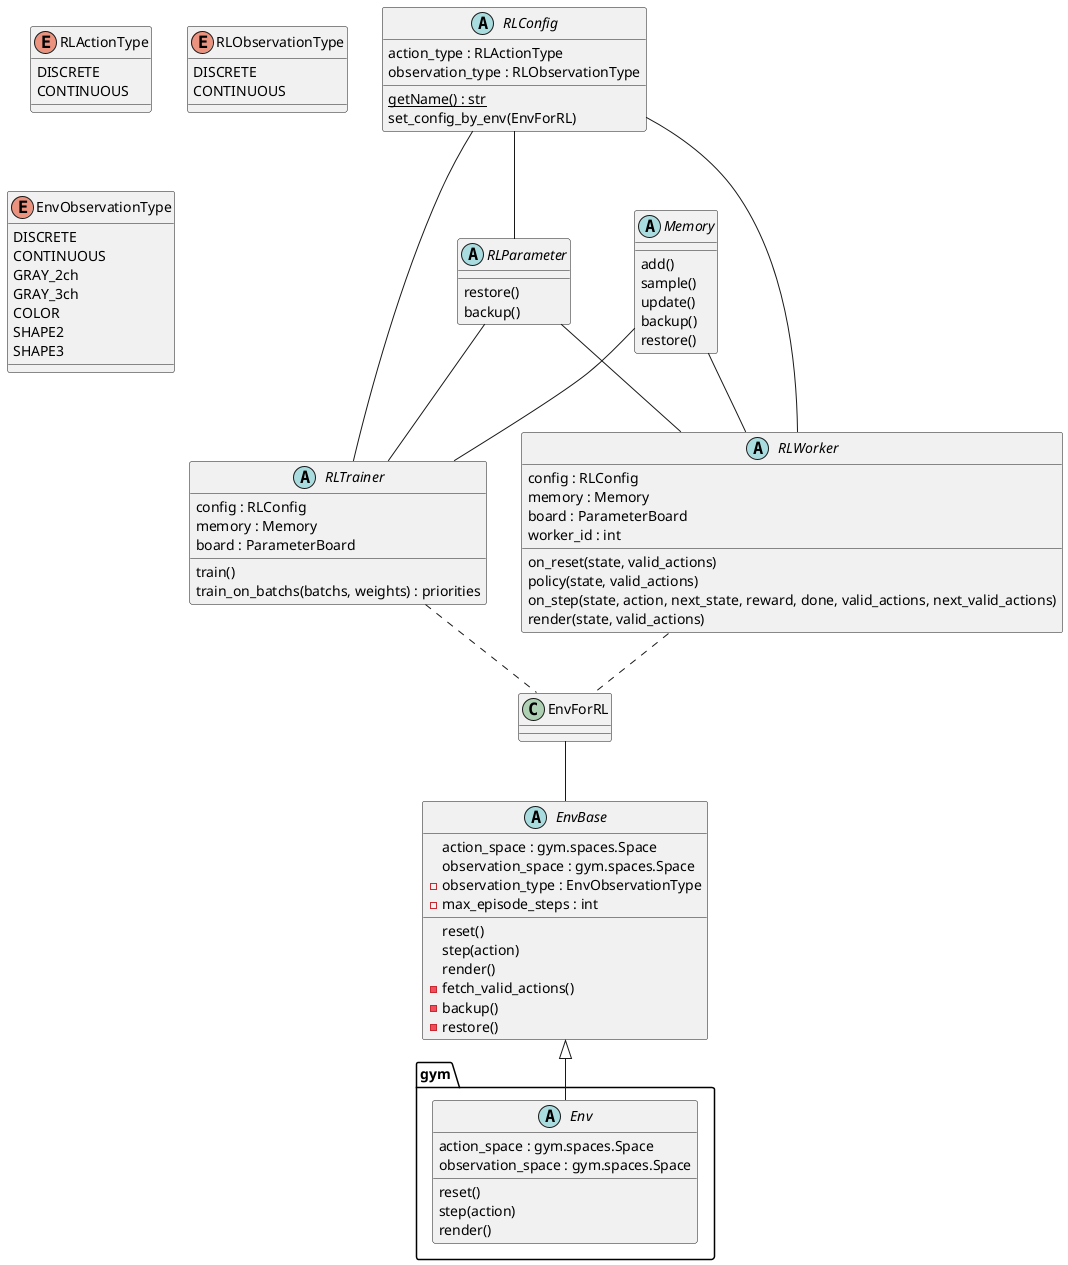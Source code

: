 @startuml

abstract gym.Env {
    action_space : gym.spaces.Space
    observation_space : gym.spaces.Space
    reset()
    step(action)
    render()
}

enum RLActionType {
    DISCRETE
    CONTINUOUS
}

enum RLObservationType {
    DISCRETE
    CONTINUOUS
}

enum EnvObservationType {
    DISCRETE
    CONTINUOUS
    GRAY_2ch
    GRAY_3ch
    COLOR
    SHAPE2
    SHAPE3
}

abstract EnvBase {
    action_space : gym.spaces.Space
    observation_space : gym.spaces.Space
    reset()
    step(action)
    render()
    - observation_type : EnvObservationType
    - max_episode_steps : int
    - fetch_valid_actions()
    - backup()
    - restore()
} 

class EnvForRL

abstract Memory {
    add()
    sample()
    update()
    backup()
    restore()
}


abstract RLConfig {
    {static} getName() : str
    action_type : RLActionType
    observation_type : RLObservationType
    set_config_by_env(EnvForRL)
}

abstract RLParameter {
    restore()
    backup()
}

abstract RLTrainer {
    config : RLConfig
    memory : Memory
    board : ParameterBoard
    train()
    train_on_batchs(batchs, weights) : priorities
}

abstract RLWorker {
    config : RLConfig
    memory : Memory
    board : ParameterBoard
    worker_id : int
    on_reset(state, valid_actions)
    policy(state, valid_actions)
    on_step(state, action, next_state, reward, done, valid_actions, next_valid_actions)
    render(state, valid_actions)
}


EnvBase <|-- gym.Env 
EnvForRL -- EnvBase

RLConfig -- RLWorker
RLConfig -- RLTrainer
RLConfig -- RLParameter
RLParameter -- RLWorker
RLParameter -- RLTrainer
Memory -- RLWorker
Memory -- RLTrainer

RLWorker .. EnvForRL
RLTrainer .. EnvForRL

@enduml